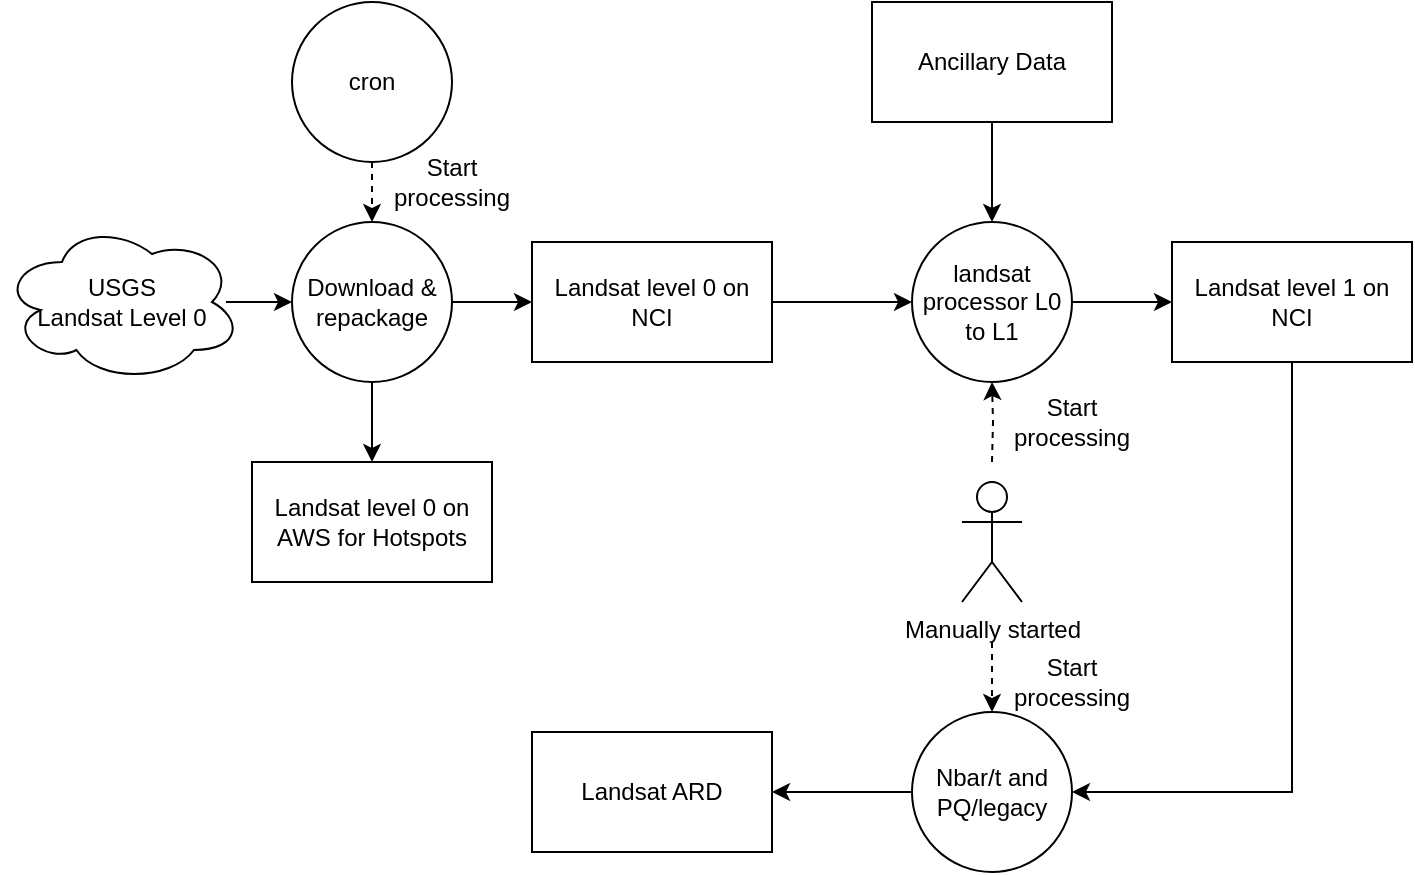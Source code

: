 <mxfile version="12.7.9" type="device"><diagram name="Page-1" id="52a04d89-c75d-2922-d76d-85b35f80e030"><mxGraphModel dx="806" dy="593" grid="1" gridSize="10" guides="1" tooltips="1" connect="0" arrows="1" fold="1" page="1" pageScale="1" pageWidth="1100" pageHeight="850" background="#ffffff" math="0" shadow="0"><root><mxCell id="0"/><mxCell id="1" parent="0"/><mxCell id="V3pNILLwxQP_Fb1cYSRX-2" value="USGS&lt;br&gt;Landsat Level 0" style="ellipse;shape=cloud;whiteSpace=wrap;html=1;" parent="1" vertex="1"><mxGeometry x="75" y="160" width="120" height="80" as="geometry"/></mxCell><mxCell id="V3pNILLwxQP_Fb1cYSRX-3" value="Landsat level 0 on NCI" style="rounded=0;whiteSpace=wrap;html=1;" parent="1" vertex="1"><mxGeometry x="340" y="170" width="120" height="60" as="geometry"/></mxCell><mxCell id="V3pNILLwxQP_Fb1cYSRX-4" value="Download &amp;amp; repackage" style="ellipse;whiteSpace=wrap;html=1;aspect=fixed;" parent="1" vertex="1"><mxGeometry x="220" y="160" width="80" height="80" as="geometry"/></mxCell><mxCell id="V3pNILLwxQP_Fb1cYSRX-5" value="landsat processor L0 to L1" style="ellipse;whiteSpace=wrap;html=1;aspect=fixed;" parent="1" vertex="1"><mxGeometry x="530" y="160" width="80" height="80" as="geometry"/></mxCell><mxCell id="V3pNILLwxQP_Fb1cYSRX-6" value="cron&lt;br&gt;" style="ellipse;whiteSpace=wrap;html=1;aspect=fixed;" parent="1" vertex="1"><mxGeometry x="220" y="50" width="80" height="80" as="geometry"/></mxCell><mxCell id="V3pNILLwxQP_Fb1cYSRX-7" value="" style="endArrow=classic;html=1;entryX=0;entryY=0.5;entryDx=0;entryDy=0;" parent="1" target="V3pNILLwxQP_Fb1cYSRX-4" edge="1"><mxGeometry width="50" height="50" relative="1" as="geometry"><mxPoint x="187" y="200" as="sourcePoint"/><mxPoint x="230" y="190" as="targetPoint"/></mxGeometry></mxCell><mxCell id="V3pNILLwxQP_Fb1cYSRX-8" value="" style="endArrow=classic;html=1;exitX=1;exitY=0.5;exitDx=0;exitDy=0;entryX=0;entryY=0.5;entryDx=0;entryDy=0;" parent="1" source="V3pNILLwxQP_Fb1cYSRX-4" target="V3pNILLwxQP_Fb1cYSRX-3" edge="1"><mxGeometry width="50" height="50" relative="1" as="geometry"><mxPoint x="300" y="230" as="sourcePoint"/><mxPoint x="350" y="180" as="targetPoint"/></mxGeometry></mxCell><mxCell id="sz8EQw_6D_TWzcfpTojf-3" value="" style="edgeStyle=orthogonalEdgeStyle;rounded=0;orthogonalLoop=1;jettySize=auto;html=1;dashed=1;" parent="1" target="V3pNILLwxQP_Fb1cYSRX-5" edge="1"><mxGeometry relative="1" as="geometry"><mxPoint x="570" y="280" as="sourcePoint"/></mxGeometry></mxCell><mxCell id="V3pNILLwxQP_Fb1cYSRX-10" value="Manually started&lt;br&gt;" style="shape=umlActor;verticalLabelPosition=bottom;labelBackgroundColor=#ffffff;verticalAlign=top;html=1;outlineConnect=0;" parent="1" vertex="1"><mxGeometry x="555" y="290" width="30" height="60" as="geometry"/></mxCell><mxCell id="V3pNILLwxQP_Fb1cYSRX-12" value="" style="endArrow=classic;html=1;exitX=1;exitY=0.5;exitDx=0;exitDy=0;entryX=0;entryY=0.5;entryDx=0;entryDy=0;" parent="1" source="V3pNILLwxQP_Fb1cYSRX-3" target="V3pNILLwxQP_Fb1cYSRX-5" edge="1"><mxGeometry width="50" height="50" relative="1" as="geometry"><mxPoint x="460" y="230" as="sourcePoint"/><mxPoint x="510" y="180" as="targetPoint"/></mxGeometry></mxCell><mxCell id="V3pNILLwxQP_Fb1cYSRX-22" style="edgeStyle=orthogonalEdgeStyle;rounded=0;orthogonalLoop=1;jettySize=auto;html=1;exitX=0.5;exitY=1;exitDx=0;exitDy=0;entryX=1;entryY=0.5;entryDx=0;entryDy=0;" parent="1" source="V3pNILLwxQP_Fb1cYSRX-13" target="V3pNILLwxQP_Fb1cYSRX-23" edge="1"><mxGeometry relative="1" as="geometry"/></mxCell><mxCell id="V3pNILLwxQP_Fb1cYSRX-13" value="&lt;span style=&quot;white-space: normal&quot;&gt;Landsat level 1 on NCI&lt;/span&gt;" style="rounded=0;whiteSpace=wrap;html=1;" parent="1" vertex="1"><mxGeometry x="660" y="170" width="120" height="60" as="geometry"/></mxCell><mxCell id="V3pNILLwxQP_Fb1cYSRX-14" value="" style="endArrow=classic;html=1;exitX=1;exitY=0.5;exitDx=0;exitDy=0;" parent="1" source="V3pNILLwxQP_Fb1cYSRX-5" edge="1"><mxGeometry width="50" height="50" relative="1" as="geometry"><mxPoint x="610" y="250" as="sourcePoint"/><mxPoint x="660" y="200" as="targetPoint"/></mxGeometry></mxCell><mxCell id="V3pNILLwxQP_Fb1cYSRX-15" value="Landsat ARD" style="rounded=0;whiteSpace=wrap;html=1;" parent="1" vertex="1"><mxGeometry x="340" y="415" width="120" height="60" as="geometry"/></mxCell><mxCell id="V3pNILLwxQP_Fb1cYSRX-25" style="edgeStyle=orthogonalEdgeStyle;rounded=0;orthogonalLoop=1;jettySize=auto;html=1;entryX=1;entryY=0.5;entryDx=0;entryDy=0;" parent="1" source="V3pNILLwxQP_Fb1cYSRX-23" target="V3pNILLwxQP_Fb1cYSRX-15" edge="1"><mxGeometry relative="1" as="geometry"/></mxCell><mxCell id="V3pNILLwxQP_Fb1cYSRX-23" value="Nbar/t and PQ/legacy" style="ellipse;whiteSpace=wrap;html=1;aspect=fixed;" parent="1" vertex="1"><mxGeometry x="530" y="405" width="80" height="80" as="geometry"/></mxCell><mxCell id="d4SmcLggmlC6uu3qvFO7-1" value="Landsat level 0 on AWS for Hotspots" style="rounded=0;whiteSpace=wrap;html=1;" parent="1" vertex="1"><mxGeometry x="200" y="280" width="120" height="60" as="geometry"/></mxCell><mxCell id="d4SmcLggmlC6uu3qvFO7-2" value="" style="endArrow=classic;html=1;exitX=0.5;exitY=1;exitDx=0;exitDy=0;" parent="1" source="V3pNILLwxQP_Fb1cYSRX-4" target="d4SmcLggmlC6uu3qvFO7-1" edge="1"><mxGeometry width="50" height="50" relative="1" as="geometry"><mxPoint x="370" y="280" as="sourcePoint"/><mxPoint x="420" y="230" as="targetPoint"/></mxGeometry></mxCell><mxCell id="d4SmcLggmlC6uu3qvFO7-3" value="Ancillary Data" style="rounded=0;whiteSpace=wrap;html=1;" parent="1" vertex="1"><mxGeometry x="510" y="50" width="120" height="60" as="geometry"/></mxCell><mxCell id="d4SmcLggmlC6uu3qvFO7-4" value="" style="endArrow=classic;html=1;exitX=0.5;exitY=1;exitDx=0;exitDy=0;entryX=0.5;entryY=0;entryDx=0;entryDy=0;" parent="1" source="d4SmcLggmlC6uu3qvFO7-3" target="V3pNILLwxQP_Fb1cYSRX-5" edge="1"><mxGeometry width="50" height="50" relative="1" as="geometry"><mxPoint x="370" y="280" as="sourcePoint"/><mxPoint x="420" y="230" as="targetPoint"/></mxGeometry></mxCell><mxCell id="sz8EQw_6D_TWzcfpTojf-5" value="" style="edgeStyle=orthogonalEdgeStyle;rounded=0;orthogonalLoop=1;jettySize=auto;html=1;dashed=1;entryX=0.5;entryY=0;entryDx=0;entryDy=0;exitX=0.5;exitY=1;exitDx=0;exitDy=0;" parent="1" source="V3pNILLwxQP_Fb1cYSRX-6" target="V3pNILLwxQP_Fb1cYSRX-4" edge="1"><mxGeometry relative="1" as="geometry"><mxPoint x="170" y="140" as="sourcePoint"/><mxPoint x="170" y="100" as="targetPoint"/></mxGeometry></mxCell><mxCell id="sz8EQw_6D_TWzcfpTojf-6" value="" style="edgeStyle=orthogonalEdgeStyle;rounded=0;orthogonalLoop=1;jettySize=auto;html=1;dashed=1;entryX=0.5;entryY=0;entryDx=0;entryDy=0;" parent="1" target="V3pNILLwxQP_Fb1cYSRX-23" edge="1"><mxGeometry relative="1" as="geometry"><mxPoint x="570" y="370" as="sourcePoint"/><mxPoint x="590" y="260" as="targetPoint"/></mxGeometry></mxCell><mxCell id="sz8EQw_6D_TWzcfpTojf-7" value="Start processing" style="text;html=1;strokeColor=none;fillColor=none;align=center;verticalAlign=middle;whiteSpace=wrap;rounded=0;" parent="1" vertex="1"><mxGeometry x="270" y="130" width="60" height="20" as="geometry"/></mxCell><mxCell id="sz8EQw_6D_TWzcfpTojf-8" value="Start processing" style="text;html=1;strokeColor=none;fillColor=none;align=center;verticalAlign=middle;whiteSpace=wrap;rounded=0;" parent="1" vertex="1"><mxGeometry x="580" y="250" width="60" height="20" as="geometry"/></mxCell><mxCell id="sz8EQw_6D_TWzcfpTojf-9" value="Start processing" style="text;html=1;strokeColor=none;fillColor=none;align=center;verticalAlign=middle;whiteSpace=wrap;rounded=0;" parent="1" vertex="1"><mxGeometry x="580" y="380" width="60" height="20" as="geometry"/></mxCell></root></mxGraphModel></diagram></mxfile>